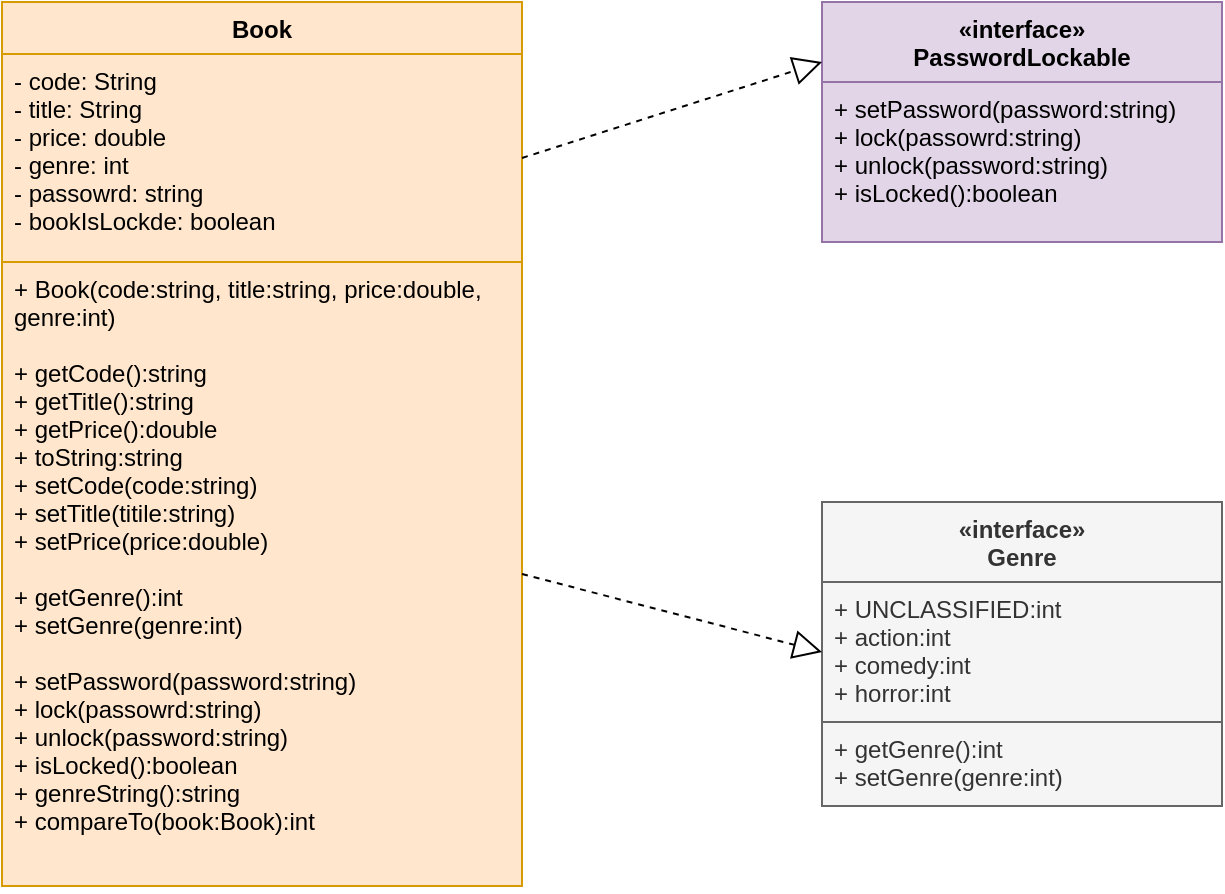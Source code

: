 <mxfile version="20.5.3" type="device"><diagram id="m0B9krmX4JRL1L7IULiu" name="Page-1"><mxGraphModel dx="1574" dy="743" grid="1" gridSize="10" guides="1" tooltips="1" connect="1" arrows="1" fold="1" page="1" pageScale="1" pageWidth="850" pageHeight="1100" math="0" shadow="0"><root><mxCell id="0"/><mxCell id="1" parent="0"/><mxCell id="IbydwQHEXU8AFpfmvFUy-1" value="Book" style="swimlane;fontStyle=1;align=center;verticalAlign=top;childLayout=stackLayout;horizontal=1;startSize=26;horizontalStack=0;resizeParent=1;resizeParentMax=0;resizeLast=0;collapsible=1;marginBottom=0;fillColor=#ffe6cc;strokeColor=#d79b00;" parent="1" vertex="1"><mxGeometry x="20" y="110" width="260" height="442" as="geometry"/></mxCell><mxCell id="IbydwQHEXU8AFpfmvFUy-2" value="- code: String&#10;- title: String&#10;- price: double&#10;- genre: int&#10;- passowrd: string&#10;- bookIsLockde: boolean&#10;&#10;" style="text;strokeColor=#d79b00;fillColor=#ffe6cc;align=left;verticalAlign=top;spacingLeft=4;spacingRight=4;overflow=hidden;rotatable=0;points=[[0,0.5],[1,0.5]];portConstraint=eastwest;" parent="IbydwQHEXU8AFpfmvFUy-1" vertex="1"><mxGeometry y="26" width="260" height="104" as="geometry"/></mxCell><mxCell id="IbydwQHEXU8AFpfmvFUy-4" value="+ Book(code:string, title:string, price:double, &#10;genre:int)&#10;&#10;+ getCode():string&#10;+ getTitle():string&#10;+ getPrice():double&#10;+ toString:string&#10;+ setCode(code:string)&#10;+ setTitle(titile:string)&#10;+ setPrice(price:double)&#10;&#10;+ getGenre():int&#10;+ setGenre(genre:int)&#10;&#10;+ setPassword(password:string)&#10;+ lock(passowrd:string)&#10;+ unlock(password:string)&#10;+ isLocked():boolean&#10;+ genreString():string&#10;+ compareTo(book:Book):int&#10;&#10;&#10;&#10;&#10;&#10;&#10;&#10;&#10;&#10;&#10;&#10;&#10;&#10;&#10;&#10;&#10;&#10;&#10;&#10;&#10;&#10;&#10;&#10;&#10;&#10;&#10;&#10;&#10;&#10;&#10;&#10;&#10;&#10;" style="text;strokeColor=#d79b00;fillColor=#ffe6cc;align=left;verticalAlign=top;spacingLeft=4;spacingRight=4;overflow=hidden;rotatable=0;points=[[0,0.5],[1,0.5]];portConstraint=eastwest;" parent="IbydwQHEXU8AFpfmvFUy-1" vertex="1"><mxGeometry y="130" width="260" height="312" as="geometry"/></mxCell><mxCell id="IbydwQHEXU8AFpfmvFUy-7" value="«interface»&#10;PasswordLockable" style="swimlane;fontStyle=1;align=center;verticalAlign=top;childLayout=stackLayout;horizontal=1;startSize=40;horizontalStack=0;resizeParent=1;resizeParentMax=0;resizeLast=0;collapsible=1;marginBottom=0;fillColor=#e1d5e7;strokeColor=#9673a6;" parent="1" vertex="1"><mxGeometry x="430" y="110" width="200" height="120" as="geometry"><mxRectangle x="350" y="60" width="150" height="40" as="alternateBounds"/></mxGeometry></mxCell><mxCell id="IbydwQHEXU8AFpfmvFUy-10" value="+ setPassword(password:string)&#10;+ lock(passowrd:string)&#10;+ unlock(password:string)&#10;+ isLocked():boolean" style="text;strokeColor=#9673a6;fillColor=#e1d5e7;align=left;verticalAlign=top;spacingLeft=4;spacingRight=4;overflow=hidden;rotatable=0;points=[[0,0.5],[1,0.5]];portConstraint=eastwest;" parent="IbydwQHEXU8AFpfmvFUy-7" vertex="1"><mxGeometry y="40" width="200" height="80" as="geometry"/></mxCell><mxCell id="IbydwQHEXU8AFpfmvFUy-11" value="«interface»&#10;Genre" style="swimlane;fontStyle=1;align=center;verticalAlign=top;childLayout=stackLayout;horizontal=1;startSize=40;horizontalStack=0;resizeParent=1;resizeParentMax=0;resizeLast=0;collapsible=1;marginBottom=0;fillColor=#f5f5f5;fontColor=#333333;strokeColor=#666666;" parent="1" vertex="1"><mxGeometry x="430" y="360" width="200" height="152" as="geometry"><mxRectangle x="350" y="60" width="150" height="40" as="alternateBounds"/></mxGeometry></mxCell><mxCell id="IbydwQHEXU8AFpfmvFUy-12" value="+ UNCLASSIFIED:int&#10;+ action:int&#10;+ comedy:int&#10;+ horror:int" style="text;strokeColor=#666666;fillColor=#f5f5f5;align=left;verticalAlign=top;spacingLeft=4;spacingRight=4;overflow=hidden;rotatable=0;points=[[0,0.5],[1,0.5]];portConstraint=eastwest;fontColor=#333333;" parent="IbydwQHEXU8AFpfmvFUy-11" vertex="1"><mxGeometry y="40" width="200" height="70" as="geometry"/></mxCell><mxCell id="IbydwQHEXU8AFpfmvFUy-14" value="+ getGenre():int&#10;+ setGenre(genre:int)" style="text;strokeColor=#666666;fillColor=#f5f5f5;align=left;verticalAlign=top;spacingLeft=4;spacingRight=4;overflow=hidden;rotatable=0;points=[[0,0.5],[1,0.5]];portConstraint=eastwest;fontColor=#333333;" parent="IbydwQHEXU8AFpfmvFUy-11" vertex="1"><mxGeometry y="110" width="200" height="42" as="geometry"/></mxCell><mxCell id="IbydwQHEXU8AFpfmvFUy-16" value="" style="endArrow=block;dashed=1;endFill=0;endSize=12;html=1;rounded=0;entryX=0;entryY=0.25;entryDx=0;entryDy=0;exitX=1;exitY=0.5;exitDx=0;exitDy=0;" parent="1" source="IbydwQHEXU8AFpfmvFUy-2" target="IbydwQHEXU8AFpfmvFUy-7" edge="1"><mxGeometry width="160" relative="1" as="geometry"><mxPoint x="350" y="290" as="sourcePoint"/><mxPoint x="510" y="290" as="targetPoint"/></mxGeometry></mxCell><mxCell id="IbydwQHEXU8AFpfmvFUy-17" value="" style="endArrow=block;dashed=1;endFill=0;endSize=12;html=1;rounded=0;entryX=0;entryY=0.5;entryDx=0;entryDy=0;exitX=1;exitY=0.5;exitDx=0;exitDy=0;" parent="1" source="IbydwQHEXU8AFpfmvFUy-4" target="IbydwQHEXU8AFpfmvFUy-12" edge="1"><mxGeometry width="160" relative="1" as="geometry"><mxPoint x="290" y="198" as="sourcePoint"/><mxPoint x="440" y="150" as="targetPoint"/></mxGeometry></mxCell></root></mxGraphModel></diagram></mxfile>